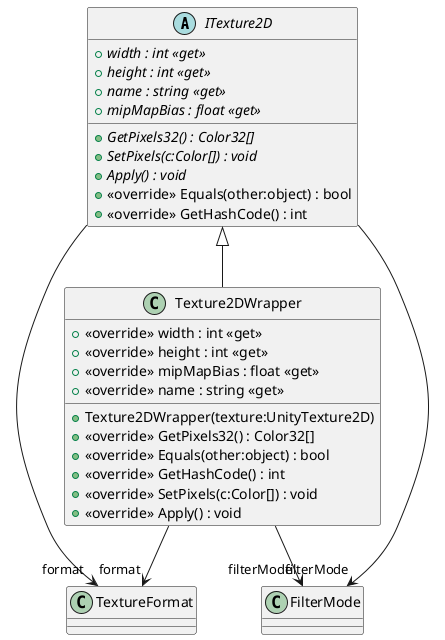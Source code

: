 @startuml
abstract class ITexture2D {
    + {abstract} width : int <<get>>
    + {abstract} height : int <<get>>
    + {abstract} GetPixels32() : Color32[]
    + {abstract} name : string <<get>>
    + {abstract} SetPixels(c:Color[]) : void
    + {abstract} Apply() : void
    + {abstract} mipMapBias : float <<get>>
    + <<override>> Equals(other:object) : bool
    + <<override>> GetHashCode() : int
}
class Texture2DWrapper {
    + Texture2DWrapper(texture:UnityTexture2D)
    + <<override>> width : int <<get>>
    + <<override>> height : int <<get>>
    + <<override>> GetPixels32() : Color32[]
    + <<override>> mipMapBias : float <<get>>
    + <<override>> name : string <<get>>
    + <<override>> Equals(other:object) : bool
    + <<override>> GetHashCode() : int
    + <<override>> SetPixels(c:Color[]) : void
    + <<override>> Apply() : void
}
ITexture2D --> "format" TextureFormat
ITexture2D --> "filterMode" FilterMode
ITexture2D <|-- Texture2DWrapper
Texture2DWrapper --> "format" TextureFormat
Texture2DWrapper --> "filterMode" FilterMode
@enduml
